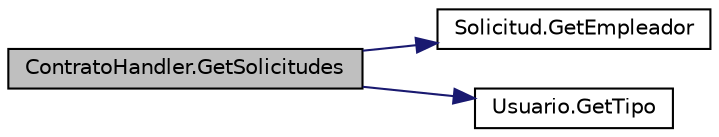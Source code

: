 digraph "ContratoHandler.GetSolicitudes"
{
 // INTERACTIVE_SVG=YES
 // LATEX_PDF_SIZE
  edge [fontname="Helvetica",fontsize="10",labelfontname="Helvetica",labelfontsize="10"];
  node [fontname="Helvetica",fontsize="10",shape=record];
  rankdir="LR";
  Node1 [label="ContratoHandler.GetSolicitudes",height=0.2,width=0.4,color="black", fillcolor="grey75", style="filled", fontcolor="black",tooltip="Método para mostrar solicitudes."];
  Node1 -> Node2 [color="midnightblue",fontsize="10",style="solid",fontname="Helvetica"];
  Node2 [label="Solicitud.GetEmpleador",height=0.2,width=0.4,color="black", fillcolor="white", style="filled",URL="$classSolicitud.html#a1441d8f79a00e304482dd2ac84da33ae",tooltip="Método para obtener Empleador que busca la Solicitud."];
  Node1 -> Node3 [color="midnightblue",fontsize="10",style="solid",fontname="Helvetica"];
  Node3 [label="Usuario.GetTipo",height=0.2,width=0.4,color="black", fillcolor="white", style="filled",URL="$classUsuario.html#aa70b73e1281e3dd34903a37fc426108f",tooltip="Checkea que tipo de usuario es, puede ser Administrador, Trabajador o Empleador."];
}
